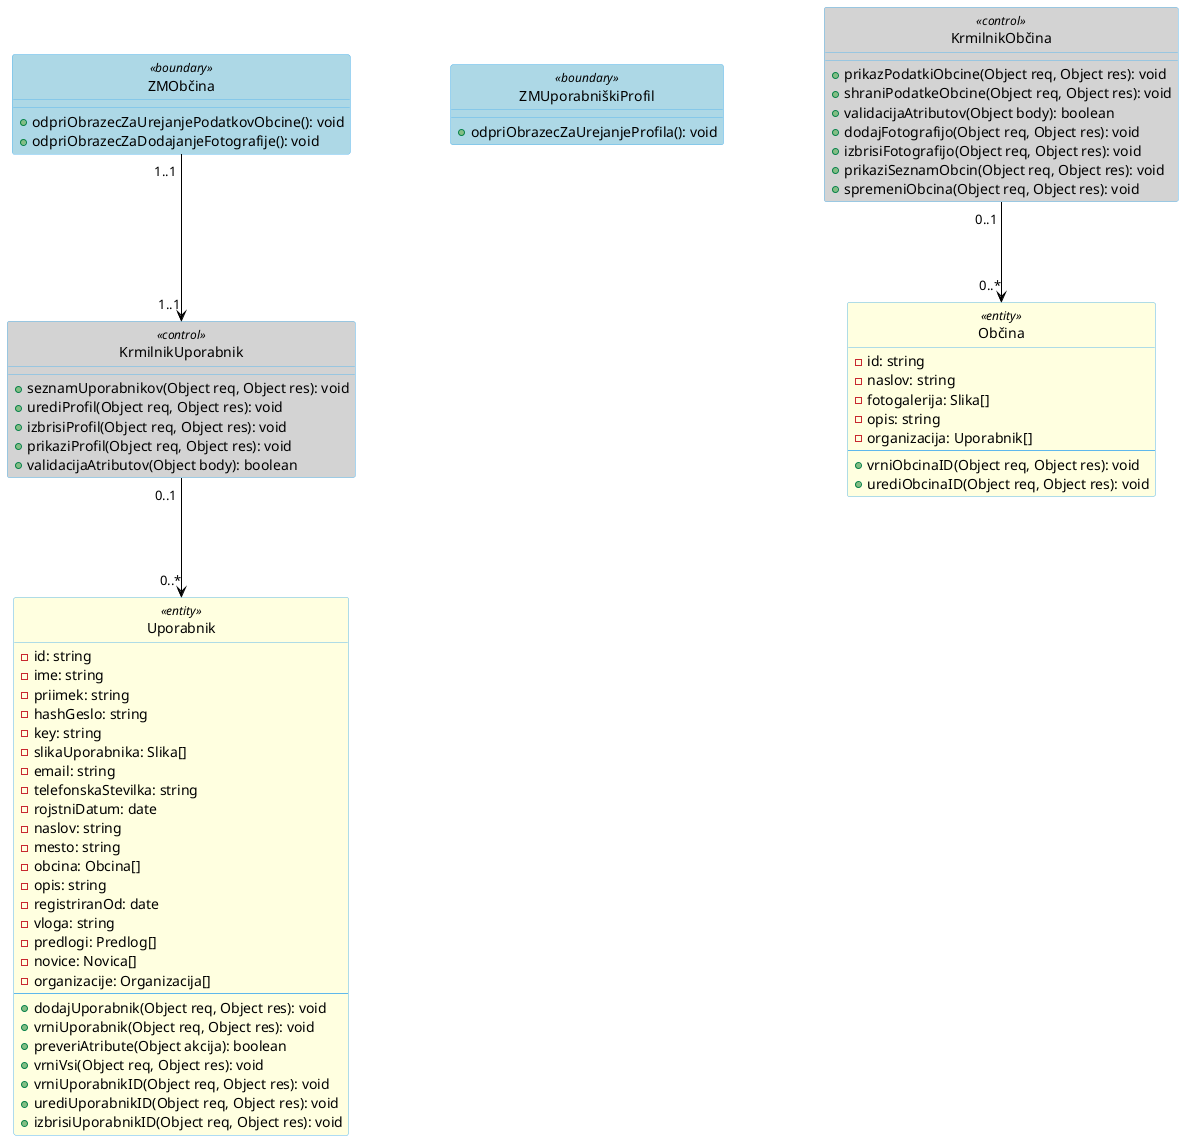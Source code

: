 @startuml
skinparam Class {
  backgroundColor white
  borderColor #5FB8EC
  arrowColor black
}
skinparam linetype ortho
skinparam backgroundcolor transparent
skinparam nodesep 100
skinparam ranksep 100
hide circle


Class "ZMObčina" as ZMObcina <<boundary>> #lightBlue {
 +odpriObrazecZaUrejanjePodatkovObcine(): void
 +odpriObrazecZaDodajanjeFotografije(): void
}

Class "ZMUporabniškiProfil" as ZMUporabniskiProfil <<boundary>> #lightBlue {
  +odpriObrazecZaUrejanjeProfila(): void
}

Class "KrmilnikUporabnik" as KrmilnikUporabnik <<control>> #lightGray {
  +seznamUporabnikov(Object req, Object res): void
  +urediProfil(Object req, Object res): void
  +izbrisiProfil(Object req, Object res): void
  +prikaziProfil(Object req, Object res): void
  +validacijaAtributov(Object body): boolean
}
Class "KrmilnikObčina" as KrmilnikObcina <<control>> #lightGray {
  +prikazPodatkiObcine(Object req, Object res): void
  +shraniPodatkeObcine(Object req, Object res): void
  +validacijaAtributov(Object body): boolean
  +dodajFotografijo(Object req, Object res): void
  +izbrisiFotografijo(Object req, Object res): void
  +prikaziSeznamObcin(Object req, Object res): void
  +spremeniObcina(Object req, Object res): void
}

Class "Uporabnik" as Uporabnik <<entity>> #lightYellow {
  -id: string
  -ime: string
  -priimek: string
  -hashGeslo: string
  -key: string
  -slikaUporabnika: Slika[]
  -email: string
  -telefonskaStevilka: string
  -rojstniDatum: date
  -naslov: string
  -mesto: string
  -obcina: Obcina[]
  -opis: string
  -registriranOd: date
  -vloga: string
  -predlogi: Predlog[]
  -novice: Novica[]
  -organizacije: Organizacija[]
  --
  +dodajUporabnik(Object req, Object res): void
  +vrniUporabnik(Object req, Object res): void
  +preveriAtribute(Object akcija): boolean
  +vrniVsi(Object req, Object res): void
  +vrniUporabnikID(Object req, Object res): void
  +urediUporabnikID(Object req, Object res): void
  +izbrisiUporabnikID(Object req, Object res): void
}

Class "Občina" as Obcina <<entity>> #lightYellow {
  -id: string
  -naslov: string
  -fotogalerija: Slika[]
  -opis: string
  -organizacija: Uporabnik[]
  --
  +vrniObcinaID(Object req, Object res): void
  +urediObcinaID(Object req, Object res): void
}

ZMObcina "1..1 " -down-> " 1..1" KrmilnikUporabnik
KrmilnikUporabnik "0..1 " -down-> " 0..*" Uporabnik
KrmilnikObcina "0..1 " -down-> " 0..*" Obcina
@enduml